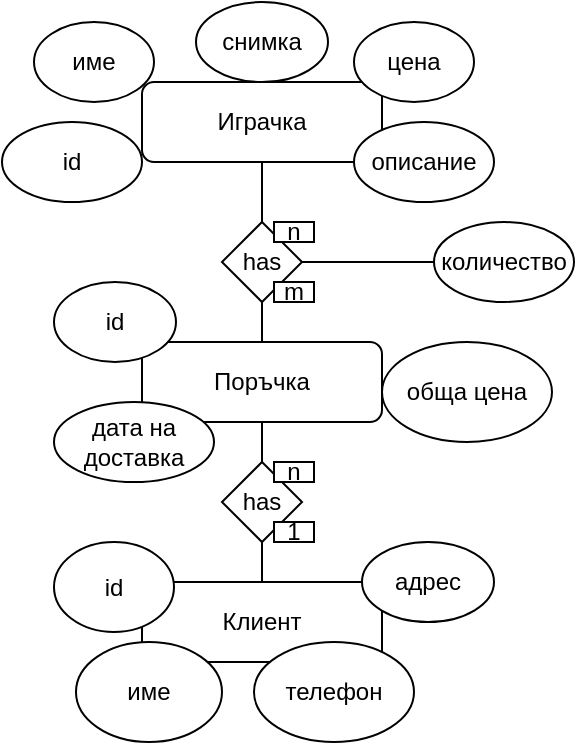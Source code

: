 <mxfile version="25.0.3">
  <diagram id="C5RBs43oDa-KdzZeNtuy" name="Page-1">
    <mxGraphModel dx="1434" dy="728" grid="1" gridSize="10" guides="1" tooltips="1" connect="1" arrows="1" fold="1" page="1" pageScale="1" pageWidth="827" pageHeight="1169" math="0" shadow="0">
      <root>
        <mxCell id="WIyWlLk6GJQsqaUBKTNV-0" />
        <mxCell id="WIyWlLk6GJQsqaUBKTNV-1" parent="WIyWlLk6GJQsqaUBKTNV-0" />
        <mxCell id="WIyWlLk6GJQsqaUBKTNV-3" value="Играчка" style="rounded=1;whiteSpace=wrap;html=1;fontSize=12;glass=0;strokeWidth=1;shadow=0;" parent="WIyWlLk6GJQsqaUBKTNV-1" vertex="1">
          <mxGeometry x="294" y="150" width="120" height="40" as="geometry" />
        </mxCell>
        <mxCell id="oH-rfcBVR8izi7uhG8WI-1" value="Поръчка" style="rounded=1;whiteSpace=wrap;html=1;" vertex="1" parent="WIyWlLk6GJQsqaUBKTNV-1">
          <mxGeometry x="294" y="280" width="120" height="40" as="geometry" />
        </mxCell>
        <mxCell id="oH-rfcBVR8izi7uhG8WI-2" value="Клиент" style="rounded=1;whiteSpace=wrap;html=1;" vertex="1" parent="WIyWlLk6GJQsqaUBKTNV-1">
          <mxGeometry x="294" y="400" width="120" height="40" as="geometry" />
        </mxCell>
        <mxCell id="oH-rfcBVR8izi7uhG8WI-3" value="име" style="ellipse;whiteSpace=wrap;html=1;" vertex="1" parent="WIyWlLk6GJQsqaUBKTNV-1">
          <mxGeometry x="240" y="120" width="60" height="40" as="geometry" />
        </mxCell>
        <mxCell id="oH-rfcBVR8izi7uhG8WI-4" value="снимка" style="ellipse;whiteSpace=wrap;html=1;" vertex="1" parent="WIyWlLk6GJQsqaUBKTNV-1">
          <mxGeometry x="321" y="110" width="66" height="40" as="geometry" />
        </mxCell>
        <mxCell id="oH-rfcBVR8izi7uhG8WI-5" value="описание" style="ellipse;whiteSpace=wrap;html=1;" vertex="1" parent="WIyWlLk6GJQsqaUBKTNV-1">
          <mxGeometry x="400" y="170" width="70" height="40" as="geometry" />
        </mxCell>
        <mxCell id="oH-rfcBVR8izi7uhG8WI-6" value="id" style="ellipse;whiteSpace=wrap;html=1;" vertex="1" parent="WIyWlLk6GJQsqaUBKTNV-1">
          <mxGeometry x="224" y="170" width="70" height="40" as="geometry" />
        </mxCell>
        <mxCell id="oH-rfcBVR8izi7uhG8WI-7" value="цена" style="ellipse;whiteSpace=wrap;html=1;" vertex="1" parent="WIyWlLk6GJQsqaUBKTNV-1">
          <mxGeometry x="400" y="120" width="60" height="40" as="geometry" />
        </mxCell>
        <mxCell id="oH-rfcBVR8izi7uhG8WI-10" value="" style="endArrow=none;html=1;rounded=0;" edge="1" parent="WIyWlLk6GJQsqaUBKTNV-1" source="oH-rfcBVR8izi7uhG8WI-11" target="WIyWlLk6GJQsqaUBKTNV-3">
          <mxGeometry width="50" height="50" relative="1" as="geometry">
            <mxPoint x="390" y="380" as="sourcePoint" />
            <mxPoint x="390" y="340" as="targetPoint" />
            <Array as="points" />
          </mxGeometry>
        </mxCell>
        <mxCell id="oH-rfcBVR8izi7uhG8WI-12" value="" style="endArrow=none;html=1;rounded=0;" edge="1" parent="WIyWlLk6GJQsqaUBKTNV-1" source="oH-rfcBVR8izi7uhG8WI-1" target="oH-rfcBVR8izi7uhG8WI-11">
          <mxGeometry width="50" height="50" relative="1" as="geometry">
            <mxPoint x="354" y="280" as="sourcePoint" />
            <mxPoint x="354" y="190" as="targetPoint" />
            <Array as="points" />
          </mxGeometry>
        </mxCell>
        <mxCell id="oH-rfcBVR8izi7uhG8WI-11" value="has" style="rhombus;whiteSpace=wrap;html=1;" vertex="1" parent="WIyWlLk6GJQsqaUBKTNV-1">
          <mxGeometry x="334" y="220" width="40" height="40" as="geometry" />
        </mxCell>
        <mxCell id="oH-rfcBVR8izi7uhG8WI-13" value="n" style="rounded=0;whiteSpace=wrap;html=1;" vertex="1" parent="WIyWlLk6GJQsqaUBKTNV-1">
          <mxGeometry x="360" y="220" width="20" height="10" as="geometry" />
        </mxCell>
        <mxCell id="oH-rfcBVR8izi7uhG8WI-14" value="m" style="rounded=0;whiteSpace=wrap;html=1;" vertex="1" parent="WIyWlLk6GJQsqaUBKTNV-1">
          <mxGeometry x="360" y="250" width="20" height="10" as="geometry" />
        </mxCell>
        <mxCell id="oH-rfcBVR8izi7uhG8WI-15" value="" style="endArrow=none;html=1;rounded=0;" edge="1" parent="WIyWlLk6GJQsqaUBKTNV-1" source="oH-rfcBVR8izi7uhG8WI-16" target="oH-rfcBVR8izi7uhG8WI-1">
          <mxGeometry width="50" height="50" relative="1" as="geometry">
            <mxPoint x="390" y="400" as="sourcePoint" />
            <mxPoint x="440" y="350" as="targetPoint" />
          </mxGeometry>
        </mxCell>
        <mxCell id="oH-rfcBVR8izi7uhG8WI-17" value="" style="endArrow=none;html=1;rounded=0;" edge="1" parent="WIyWlLk6GJQsqaUBKTNV-1" source="oH-rfcBVR8izi7uhG8WI-2" target="oH-rfcBVR8izi7uhG8WI-16">
          <mxGeometry width="50" height="50" relative="1" as="geometry">
            <mxPoint x="354" y="400" as="sourcePoint" />
            <mxPoint x="354" y="320" as="targetPoint" />
          </mxGeometry>
        </mxCell>
        <mxCell id="oH-rfcBVR8izi7uhG8WI-16" value="has" style="rhombus;whiteSpace=wrap;html=1;" vertex="1" parent="WIyWlLk6GJQsqaUBKTNV-1">
          <mxGeometry x="334" y="340" width="40" height="40" as="geometry" />
        </mxCell>
        <mxCell id="oH-rfcBVR8izi7uhG8WI-18" value="n" style="rounded=0;whiteSpace=wrap;html=1;" vertex="1" parent="WIyWlLk6GJQsqaUBKTNV-1">
          <mxGeometry x="360" y="340" width="20" height="10" as="geometry" />
        </mxCell>
        <mxCell id="oH-rfcBVR8izi7uhG8WI-19" value="1" style="rounded=0;whiteSpace=wrap;html=1;" vertex="1" parent="WIyWlLk6GJQsqaUBKTNV-1">
          <mxGeometry x="360" y="370" width="20" height="10" as="geometry" />
        </mxCell>
        <mxCell id="oH-rfcBVR8izi7uhG8WI-20" value="име" style="ellipse;whiteSpace=wrap;html=1;" vertex="1" parent="WIyWlLk6GJQsqaUBKTNV-1">
          <mxGeometry x="261" y="430" width="73" height="50" as="geometry" />
        </mxCell>
        <mxCell id="oH-rfcBVR8izi7uhG8WI-21" value="телефон" style="ellipse;whiteSpace=wrap;html=1;" vertex="1" parent="WIyWlLk6GJQsqaUBKTNV-1">
          <mxGeometry x="350" y="430" width="80" height="50" as="geometry" />
        </mxCell>
        <mxCell id="oH-rfcBVR8izi7uhG8WI-22" value="адрес" style="ellipse;whiteSpace=wrap;html=1;" vertex="1" parent="WIyWlLk6GJQsqaUBKTNV-1">
          <mxGeometry x="404" y="380" width="66" height="40" as="geometry" />
        </mxCell>
        <mxCell id="oH-rfcBVR8izi7uhG8WI-23" value="id" style="ellipse;whiteSpace=wrap;html=1;" vertex="1" parent="WIyWlLk6GJQsqaUBKTNV-1">
          <mxGeometry x="250" y="380" width="60" height="45" as="geometry" />
        </mxCell>
        <mxCell id="oH-rfcBVR8izi7uhG8WI-24" value="дата на доставка" style="ellipse;whiteSpace=wrap;html=1;" vertex="1" parent="WIyWlLk6GJQsqaUBKTNV-1">
          <mxGeometry x="250" y="310" width="80" height="40" as="geometry" />
        </mxCell>
        <mxCell id="oH-rfcBVR8izi7uhG8WI-25" value="id" style="ellipse;whiteSpace=wrap;html=1;" vertex="1" parent="WIyWlLk6GJQsqaUBKTNV-1">
          <mxGeometry x="250" y="250" width="61" height="40" as="geometry" />
        </mxCell>
        <mxCell id="oH-rfcBVR8izi7uhG8WI-26" value="обща цена" style="ellipse;whiteSpace=wrap;html=1;" vertex="1" parent="WIyWlLk6GJQsqaUBKTNV-1">
          <mxGeometry x="414" y="280" width="85" height="50" as="geometry" />
        </mxCell>
        <mxCell id="oH-rfcBVR8izi7uhG8WI-27" value="количество" style="ellipse;whiteSpace=wrap;html=1;" vertex="1" parent="WIyWlLk6GJQsqaUBKTNV-1">
          <mxGeometry x="440" y="220" width="70" height="40" as="geometry" />
        </mxCell>
        <mxCell id="oH-rfcBVR8izi7uhG8WI-28" value="" style="endArrow=none;html=1;rounded=0;entryX=0;entryY=0.5;entryDx=0;entryDy=0;exitX=1;exitY=0.5;exitDx=0;exitDy=0;" edge="1" parent="WIyWlLk6GJQsqaUBKTNV-1" source="oH-rfcBVR8izi7uhG8WI-11" target="oH-rfcBVR8izi7uhG8WI-27">
          <mxGeometry width="50" height="50" relative="1" as="geometry">
            <mxPoint x="390" y="400" as="sourcePoint" />
            <mxPoint x="440" y="350" as="targetPoint" />
          </mxGeometry>
        </mxCell>
      </root>
    </mxGraphModel>
  </diagram>
</mxfile>
